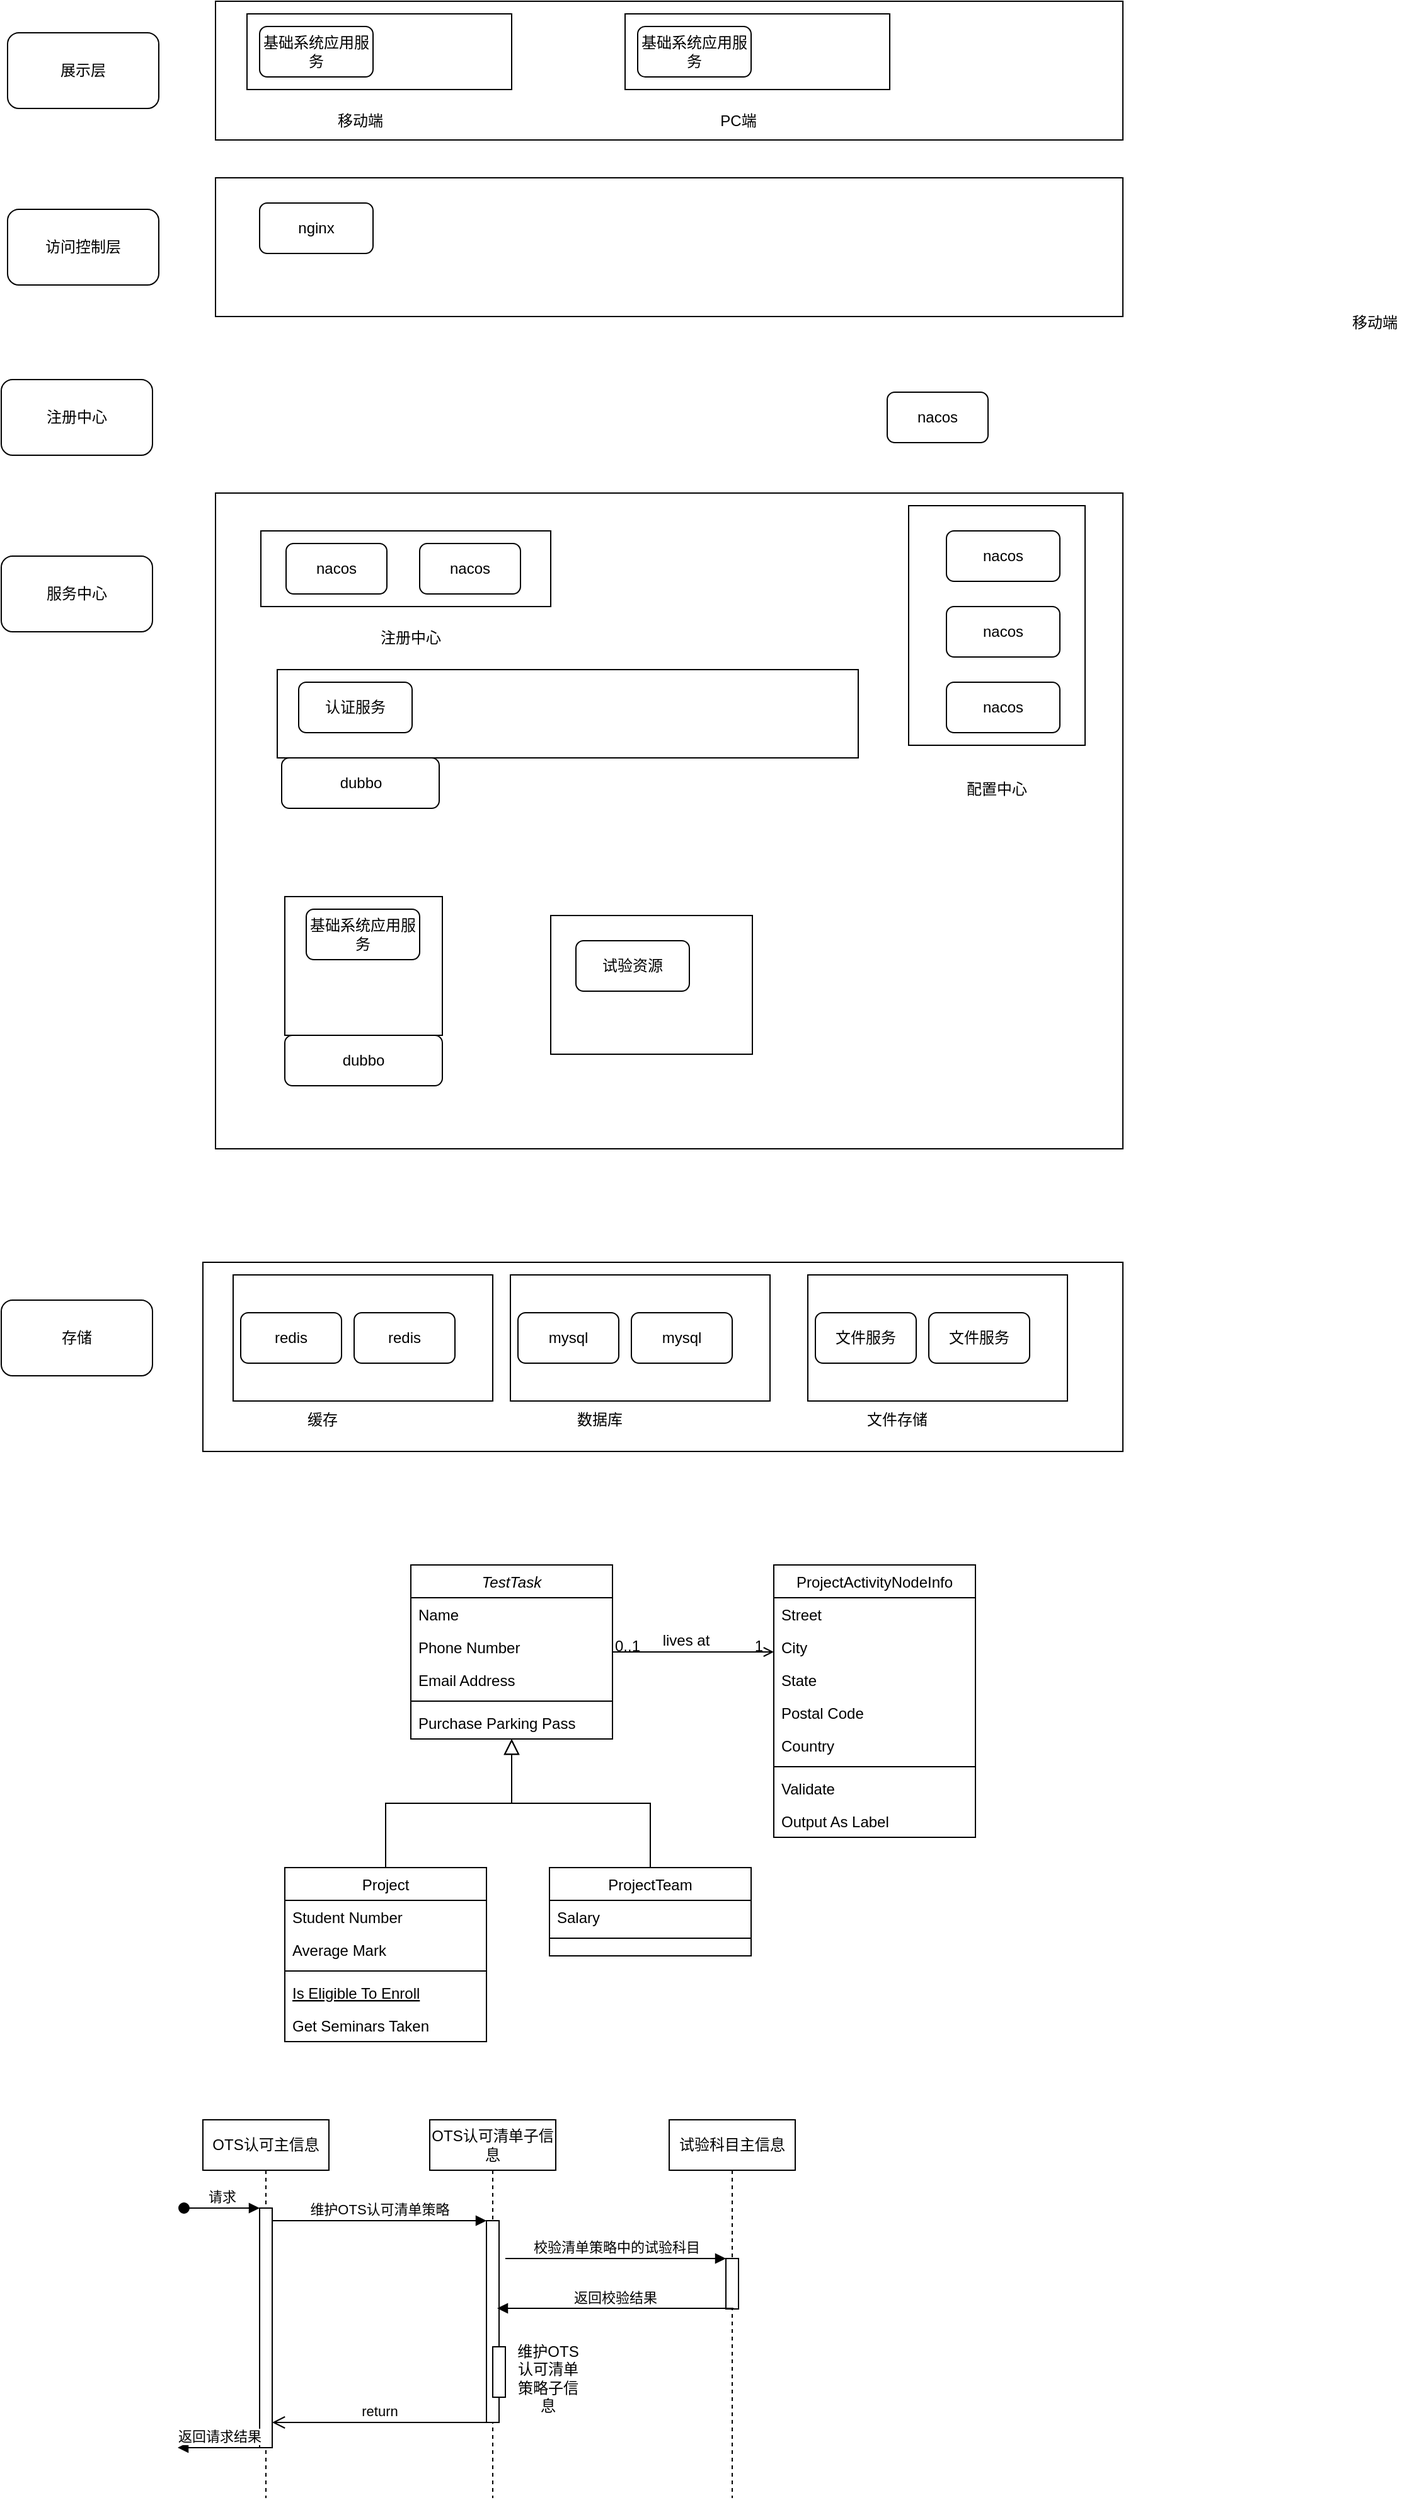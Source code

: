<mxfile version="22.0.8" type="github">
  <diagram name="第 1 页" id="N2apjxpWbYqQif2-I4x0">
    <mxGraphModel dx="1434" dy="1919" grid="1" gridSize="10" guides="1" tooltips="1" connect="1" arrows="1" fold="1" page="1" pageScale="1" pageWidth="827" pageHeight="1169" math="0" shadow="0">
      <root>
        <mxCell id="0" />
        <mxCell id="1" parent="0" />
        <mxCell id="Pd4GgcT9B95wRbPPcqMi-2" value="注册中心" style="rounded=1;whiteSpace=wrap;html=1;" parent="1" vertex="1">
          <mxGeometry x="70" y="260" width="120" height="60" as="geometry" />
        </mxCell>
        <mxCell id="Pd4GgcT9B95wRbPPcqMi-3" value="服务中心" style="rounded=1;whiteSpace=wrap;html=1;" parent="1" vertex="1">
          <mxGeometry x="70" y="400" width="120" height="60" as="geometry" />
        </mxCell>
        <mxCell id="Pd4GgcT9B95wRbPPcqMi-9" value="" style="rounded=0;whiteSpace=wrap;html=1;" parent="1" vertex="1">
          <mxGeometry x="240" y="350" width="720" height="520" as="geometry" />
        </mxCell>
        <mxCell id="Pd4GgcT9B95wRbPPcqMi-10" value="" style="rounded=0;whiteSpace=wrap;html=1;" parent="1" vertex="1">
          <mxGeometry x="790" y="360" width="140" height="190" as="geometry" />
        </mxCell>
        <mxCell id="Pd4GgcT9B95wRbPPcqMi-11" value="nacos" style="rounded=1;whiteSpace=wrap;html=1;" parent="1" vertex="1">
          <mxGeometry x="820" y="380" width="90" height="40" as="geometry" />
        </mxCell>
        <mxCell id="Pd4GgcT9B95wRbPPcqMi-12" value="nacos" style="rounded=1;whiteSpace=wrap;html=1;" parent="1" vertex="1">
          <mxGeometry x="820" y="440" width="90" height="40" as="geometry" />
        </mxCell>
        <mxCell id="Pd4GgcT9B95wRbPPcqMi-13" value="nacos" style="rounded=1;whiteSpace=wrap;html=1;" parent="1" vertex="1">
          <mxGeometry x="820" y="500" width="90" height="40" as="geometry" />
        </mxCell>
        <mxCell id="Pd4GgcT9B95wRbPPcqMi-14" value="" style="rounded=0;whiteSpace=wrap;html=1;" parent="1" vertex="1">
          <mxGeometry x="295" y="670" width="125" height="110" as="geometry" />
        </mxCell>
        <mxCell id="Pd4GgcT9B95wRbPPcqMi-15" value="基础系统应用服务" style="rounded=1;whiteSpace=wrap;html=1;" parent="1" vertex="1">
          <mxGeometry x="312" y="680" width="90" height="40" as="geometry" />
        </mxCell>
        <mxCell id="Pd4GgcT9B95wRbPPcqMi-16" value="存储" style="rounded=1;whiteSpace=wrap;html=1;" parent="1" vertex="1">
          <mxGeometry x="70" y="990" width="120" height="60" as="geometry" />
        </mxCell>
        <mxCell id="Pd4GgcT9B95wRbPPcqMi-17" value="" style="rounded=0;whiteSpace=wrap;html=1;" parent="1" vertex="1">
          <mxGeometry x="230" y="960" width="730" height="150" as="geometry" />
        </mxCell>
        <mxCell id="Pd4GgcT9B95wRbPPcqMi-18" value="" style="rounded=0;whiteSpace=wrap;html=1;" parent="1" vertex="1">
          <mxGeometry x="254" y="970" width="206" height="100" as="geometry" />
        </mxCell>
        <mxCell id="Pd4GgcT9B95wRbPPcqMi-19" value="缓存" style="text;strokeColor=none;align=center;fillColor=none;html=1;verticalAlign=middle;whiteSpace=wrap;rounded=0;" parent="1" vertex="1">
          <mxGeometry x="295" y="1070" width="60" height="30" as="geometry" />
        </mxCell>
        <mxCell id="Pd4GgcT9B95wRbPPcqMi-20" value="redis" style="rounded=1;whiteSpace=wrap;html=1;" parent="1" vertex="1">
          <mxGeometry x="260" y="1000" width="80" height="40" as="geometry" />
        </mxCell>
        <mxCell id="Pd4GgcT9B95wRbPPcqMi-21" value="redis" style="rounded=1;whiteSpace=wrap;html=1;" parent="1" vertex="1">
          <mxGeometry x="350" y="1000" width="80" height="40" as="geometry" />
        </mxCell>
        <mxCell id="Pd4GgcT9B95wRbPPcqMi-22" value="" style="rounded=0;whiteSpace=wrap;html=1;" parent="1" vertex="1">
          <mxGeometry x="474" y="970" width="206" height="100" as="geometry" />
        </mxCell>
        <mxCell id="Pd4GgcT9B95wRbPPcqMi-23" value="数据库" style="text;strokeColor=none;align=center;fillColor=none;html=1;verticalAlign=middle;whiteSpace=wrap;rounded=0;" parent="1" vertex="1">
          <mxGeometry x="515" y="1070" width="60" height="30" as="geometry" />
        </mxCell>
        <mxCell id="Pd4GgcT9B95wRbPPcqMi-24" value="mysql" style="rounded=1;whiteSpace=wrap;html=1;" parent="1" vertex="1">
          <mxGeometry x="480" y="1000" width="80" height="40" as="geometry" />
        </mxCell>
        <mxCell id="Pd4GgcT9B95wRbPPcqMi-25" value="mysql" style="rounded=1;whiteSpace=wrap;html=1;" parent="1" vertex="1">
          <mxGeometry x="570" y="1000" width="80" height="40" as="geometry" />
        </mxCell>
        <mxCell id="Pd4GgcT9B95wRbPPcqMi-26" value="" style="rounded=0;whiteSpace=wrap;html=1;" parent="1" vertex="1">
          <mxGeometry x="710" y="970" width="206" height="100" as="geometry" />
        </mxCell>
        <mxCell id="Pd4GgcT9B95wRbPPcqMi-27" value="文件存储" style="text;strokeColor=none;align=center;fillColor=none;html=1;verticalAlign=middle;whiteSpace=wrap;rounded=0;" parent="1" vertex="1">
          <mxGeometry x="751" y="1070" width="60" height="30" as="geometry" />
        </mxCell>
        <mxCell id="Pd4GgcT9B95wRbPPcqMi-28" value="文件服务" style="rounded=1;whiteSpace=wrap;html=1;" parent="1" vertex="1">
          <mxGeometry x="716" y="1000" width="80" height="40" as="geometry" />
        </mxCell>
        <mxCell id="Pd4GgcT9B95wRbPPcqMi-29" value="文件服务" style="rounded=1;whiteSpace=wrap;html=1;" parent="1" vertex="1">
          <mxGeometry x="806" y="1000" width="80" height="40" as="geometry" />
        </mxCell>
        <mxCell id="33msQv8YJ-fLfwgcdkw9-1" value="TestTask" style="swimlane;fontStyle=2;align=center;verticalAlign=top;childLayout=stackLayout;horizontal=1;startSize=26;horizontalStack=0;resizeParent=1;resizeLast=0;collapsible=1;marginBottom=0;rounded=0;shadow=0;strokeWidth=1;" parent="1" vertex="1">
          <mxGeometry x="395" y="1200" width="160" height="138" as="geometry">
            <mxRectangle x="230" y="140" width="160" height="26" as="alternateBounds" />
          </mxGeometry>
        </mxCell>
        <mxCell id="33msQv8YJ-fLfwgcdkw9-2" value="Name" style="text;align=left;verticalAlign=top;spacingLeft=4;spacingRight=4;overflow=hidden;rotatable=0;points=[[0,0.5],[1,0.5]];portConstraint=eastwest;" parent="33msQv8YJ-fLfwgcdkw9-1" vertex="1">
          <mxGeometry y="26" width="160" height="26" as="geometry" />
        </mxCell>
        <mxCell id="33msQv8YJ-fLfwgcdkw9-3" value="Phone Number" style="text;align=left;verticalAlign=top;spacingLeft=4;spacingRight=4;overflow=hidden;rotatable=0;points=[[0,0.5],[1,0.5]];portConstraint=eastwest;rounded=0;shadow=0;html=0;" parent="33msQv8YJ-fLfwgcdkw9-1" vertex="1">
          <mxGeometry y="52" width="160" height="26" as="geometry" />
        </mxCell>
        <mxCell id="33msQv8YJ-fLfwgcdkw9-4" value="Email Address" style="text;align=left;verticalAlign=top;spacingLeft=4;spacingRight=4;overflow=hidden;rotatable=0;points=[[0,0.5],[1,0.5]];portConstraint=eastwest;rounded=0;shadow=0;html=0;" parent="33msQv8YJ-fLfwgcdkw9-1" vertex="1">
          <mxGeometry y="78" width="160" height="26" as="geometry" />
        </mxCell>
        <mxCell id="33msQv8YJ-fLfwgcdkw9-5" value="" style="line;html=1;strokeWidth=1;align=left;verticalAlign=middle;spacingTop=-1;spacingLeft=3;spacingRight=3;rotatable=0;labelPosition=right;points=[];portConstraint=eastwest;" parent="33msQv8YJ-fLfwgcdkw9-1" vertex="1">
          <mxGeometry y="104" width="160" height="8" as="geometry" />
        </mxCell>
        <mxCell id="33msQv8YJ-fLfwgcdkw9-6" value="Purchase Parking Pass" style="text;align=left;verticalAlign=top;spacingLeft=4;spacingRight=4;overflow=hidden;rotatable=0;points=[[0,0.5],[1,0.5]];portConstraint=eastwest;" parent="33msQv8YJ-fLfwgcdkw9-1" vertex="1">
          <mxGeometry y="112" width="160" height="26" as="geometry" />
        </mxCell>
        <mxCell id="33msQv8YJ-fLfwgcdkw9-7" value="Project" style="swimlane;fontStyle=0;align=center;verticalAlign=top;childLayout=stackLayout;horizontal=1;startSize=26;horizontalStack=0;resizeParent=1;resizeLast=0;collapsible=1;marginBottom=0;rounded=0;shadow=0;strokeWidth=1;" parent="1" vertex="1">
          <mxGeometry x="295" y="1440" width="160" height="138" as="geometry">
            <mxRectangle x="130" y="380" width="160" height="26" as="alternateBounds" />
          </mxGeometry>
        </mxCell>
        <mxCell id="33msQv8YJ-fLfwgcdkw9-8" value="Student Number" style="text;align=left;verticalAlign=top;spacingLeft=4;spacingRight=4;overflow=hidden;rotatable=0;points=[[0,0.5],[1,0.5]];portConstraint=eastwest;" parent="33msQv8YJ-fLfwgcdkw9-7" vertex="1">
          <mxGeometry y="26" width="160" height="26" as="geometry" />
        </mxCell>
        <mxCell id="33msQv8YJ-fLfwgcdkw9-9" value="Average Mark" style="text;align=left;verticalAlign=top;spacingLeft=4;spacingRight=4;overflow=hidden;rotatable=0;points=[[0,0.5],[1,0.5]];portConstraint=eastwest;rounded=0;shadow=0;html=0;" parent="33msQv8YJ-fLfwgcdkw9-7" vertex="1">
          <mxGeometry y="52" width="160" height="26" as="geometry" />
        </mxCell>
        <mxCell id="33msQv8YJ-fLfwgcdkw9-10" value="" style="line;html=1;strokeWidth=1;align=left;verticalAlign=middle;spacingTop=-1;spacingLeft=3;spacingRight=3;rotatable=0;labelPosition=right;points=[];portConstraint=eastwest;" parent="33msQv8YJ-fLfwgcdkw9-7" vertex="1">
          <mxGeometry y="78" width="160" height="8" as="geometry" />
        </mxCell>
        <mxCell id="33msQv8YJ-fLfwgcdkw9-11" value="Is Eligible To Enroll" style="text;align=left;verticalAlign=top;spacingLeft=4;spacingRight=4;overflow=hidden;rotatable=0;points=[[0,0.5],[1,0.5]];portConstraint=eastwest;fontStyle=4" parent="33msQv8YJ-fLfwgcdkw9-7" vertex="1">
          <mxGeometry y="86" width="160" height="26" as="geometry" />
        </mxCell>
        <mxCell id="33msQv8YJ-fLfwgcdkw9-12" value="Get Seminars Taken" style="text;align=left;verticalAlign=top;spacingLeft=4;spacingRight=4;overflow=hidden;rotatable=0;points=[[0,0.5],[1,0.5]];portConstraint=eastwest;" parent="33msQv8YJ-fLfwgcdkw9-7" vertex="1">
          <mxGeometry y="112" width="160" height="26" as="geometry" />
        </mxCell>
        <mxCell id="33msQv8YJ-fLfwgcdkw9-13" value="" style="endArrow=block;endSize=10;endFill=0;shadow=0;strokeWidth=1;rounded=0;edgeStyle=elbowEdgeStyle;elbow=vertical;" parent="1" source="33msQv8YJ-fLfwgcdkw9-7" target="33msQv8YJ-fLfwgcdkw9-1" edge="1">
          <mxGeometry width="160" relative="1" as="geometry">
            <mxPoint x="375" y="1283" as="sourcePoint" />
            <mxPoint x="375" y="1283" as="targetPoint" />
          </mxGeometry>
        </mxCell>
        <mxCell id="33msQv8YJ-fLfwgcdkw9-14" value="ProjectTeam" style="swimlane;fontStyle=0;align=center;verticalAlign=top;childLayout=stackLayout;horizontal=1;startSize=26;horizontalStack=0;resizeParent=1;resizeLast=0;collapsible=1;marginBottom=0;rounded=0;shadow=0;strokeWidth=1;" parent="1" vertex="1">
          <mxGeometry x="505" y="1440" width="160" height="70" as="geometry">
            <mxRectangle x="340" y="380" width="170" height="26" as="alternateBounds" />
          </mxGeometry>
        </mxCell>
        <mxCell id="33msQv8YJ-fLfwgcdkw9-15" value="Salary" style="text;align=left;verticalAlign=top;spacingLeft=4;spacingRight=4;overflow=hidden;rotatable=0;points=[[0,0.5],[1,0.5]];portConstraint=eastwest;" parent="33msQv8YJ-fLfwgcdkw9-14" vertex="1">
          <mxGeometry y="26" width="160" height="26" as="geometry" />
        </mxCell>
        <mxCell id="33msQv8YJ-fLfwgcdkw9-16" value="" style="line;html=1;strokeWidth=1;align=left;verticalAlign=middle;spacingTop=-1;spacingLeft=3;spacingRight=3;rotatable=0;labelPosition=right;points=[];portConstraint=eastwest;" parent="33msQv8YJ-fLfwgcdkw9-14" vertex="1">
          <mxGeometry y="52" width="160" height="8" as="geometry" />
        </mxCell>
        <mxCell id="33msQv8YJ-fLfwgcdkw9-17" value="" style="endArrow=block;endSize=10;endFill=0;shadow=0;strokeWidth=1;rounded=0;edgeStyle=elbowEdgeStyle;elbow=vertical;" parent="1" source="33msQv8YJ-fLfwgcdkw9-14" target="33msQv8YJ-fLfwgcdkw9-1" edge="1">
          <mxGeometry width="160" relative="1" as="geometry">
            <mxPoint x="385" y="1453" as="sourcePoint" />
            <mxPoint x="485" y="1351" as="targetPoint" />
          </mxGeometry>
        </mxCell>
        <mxCell id="33msQv8YJ-fLfwgcdkw9-18" value="ProjectActivityNodeInfo" style="swimlane;fontStyle=0;align=center;verticalAlign=top;childLayout=stackLayout;horizontal=1;startSize=26;horizontalStack=0;resizeParent=1;resizeLast=0;collapsible=1;marginBottom=0;rounded=0;shadow=0;strokeWidth=1;" parent="1" vertex="1">
          <mxGeometry x="683" y="1200" width="160" height="216" as="geometry">
            <mxRectangle x="550" y="140" width="160" height="26" as="alternateBounds" />
          </mxGeometry>
        </mxCell>
        <mxCell id="33msQv8YJ-fLfwgcdkw9-19" value="Street" style="text;align=left;verticalAlign=top;spacingLeft=4;spacingRight=4;overflow=hidden;rotatable=0;points=[[0,0.5],[1,0.5]];portConstraint=eastwest;" parent="33msQv8YJ-fLfwgcdkw9-18" vertex="1">
          <mxGeometry y="26" width="160" height="26" as="geometry" />
        </mxCell>
        <mxCell id="33msQv8YJ-fLfwgcdkw9-20" value="City" style="text;align=left;verticalAlign=top;spacingLeft=4;spacingRight=4;overflow=hidden;rotatable=0;points=[[0,0.5],[1,0.5]];portConstraint=eastwest;rounded=0;shadow=0;html=0;" parent="33msQv8YJ-fLfwgcdkw9-18" vertex="1">
          <mxGeometry y="52" width="160" height="26" as="geometry" />
        </mxCell>
        <mxCell id="33msQv8YJ-fLfwgcdkw9-21" value="State" style="text;align=left;verticalAlign=top;spacingLeft=4;spacingRight=4;overflow=hidden;rotatable=0;points=[[0,0.5],[1,0.5]];portConstraint=eastwest;rounded=0;shadow=0;html=0;" parent="33msQv8YJ-fLfwgcdkw9-18" vertex="1">
          <mxGeometry y="78" width="160" height="26" as="geometry" />
        </mxCell>
        <mxCell id="33msQv8YJ-fLfwgcdkw9-22" value="Postal Code" style="text;align=left;verticalAlign=top;spacingLeft=4;spacingRight=4;overflow=hidden;rotatable=0;points=[[0,0.5],[1,0.5]];portConstraint=eastwest;rounded=0;shadow=0;html=0;" parent="33msQv8YJ-fLfwgcdkw9-18" vertex="1">
          <mxGeometry y="104" width="160" height="26" as="geometry" />
        </mxCell>
        <mxCell id="33msQv8YJ-fLfwgcdkw9-23" value="Country" style="text;align=left;verticalAlign=top;spacingLeft=4;spacingRight=4;overflow=hidden;rotatable=0;points=[[0,0.5],[1,0.5]];portConstraint=eastwest;rounded=0;shadow=0;html=0;" parent="33msQv8YJ-fLfwgcdkw9-18" vertex="1">
          <mxGeometry y="130" width="160" height="26" as="geometry" />
        </mxCell>
        <mxCell id="33msQv8YJ-fLfwgcdkw9-24" value="" style="line;html=1;strokeWidth=1;align=left;verticalAlign=middle;spacingTop=-1;spacingLeft=3;spacingRight=3;rotatable=0;labelPosition=right;points=[];portConstraint=eastwest;" parent="33msQv8YJ-fLfwgcdkw9-18" vertex="1">
          <mxGeometry y="156" width="160" height="8" as="geometry" />
        </mxCell>
        <mxCell id="33msQv8YJ-fLfwgcdkw9-25" value="Validate" style="text;align=left;verticalAlign=top;spacingLeft=4;spacingRight=4;overflow=hidden;rotatable=0;points=[[0,0.5],[1,0.5]];portConstraint=eastwest;" parent="33msQv8YJ-fLfwgcdkw9-18" vertex="1">
          <mxGeometry y="164" width="160" height="26" as="geometry" />
        </mxCell>
        <mxCell id="33msQv8YJ-fLfwgcdkw9-26" value="Output As Label" style="text;align=left;verticalAlign=top;spacingLeft=4;spacingRight=4;overflow=hidden;rotatable=0;points=[[0,0.5],[1,0.5]];portConstraint=eastwest;" parent="33msQv8YJ-fLfwgcdkw9-18" vertex="1">
          <mxGeometry y="190" width="160" height="26" as="geometry" />
        </mxCell>
        <mxCell id="33msQv8YJ-fLfwgcdkw9-27" value="" style="endArrow=open;shadow=0;strokeWidth=1;rounded=0;endFill=1;edgeStyle=elbowEdgeStyle;elbow=vertical;" parent="1" source="33msQv8YJ-fLfwgcdkw9-1" target="33msQv8YJ-fLfwgcdkw9-18" edge="1">
          <mxGeometry x="0.5" y="41" relative="1" as="geometry">
            <mxPoint x="555" y="1272" as="sourcePoint" />
            <mxPoint x="715" y="1272" as="targetPoint" />
            <mxPoint x="-40" y="32" as="offset" />
          </mxGeometry>
        </mxCell>
        <mxCell id="33msQv8YJ-fLfwgcdkw9-28" value="0..1" style="resizable=0;align=left;verticalAlign=bottom;labelBackgroundColor=none;fontSize=12;" parent="33msQv8YJ-fLfwgcdkw9-27" connectable="0" vertex="1">
          <mxGeometry x="-1" relative="1" as="geometry">
            <mxPoint y="4" as="offset" />
          </mxGeometry>
        </mxCell>
        <mxCell id="33msQv8YJ-fLfwgcdkw9-29" value="1" style="resizable=0;align=right;verticalAlign=bottom;labelBackgroundColor=none;fontSize=12;" parent="33msQv8YJ-fLfwgcdkw9-27" connectable="0" vertex="1">
          <mxGeometry x="1" relative="1" as="geometry">
            <mxPoint x="-7" y="4" as="offset" />
          </mxGeometry>
        </mxCell>
        <mxCell id="33msQv8YJ-fLfwgcdkw9-30" value="lives at" style="text;html=1;resizable=0;points=[];;align=center;verticalAlign=middle;labelBackgroundColor=none;rounded=0;shadow=0;strokeWidth=1;fontSize=12;" parent="33msQv8YJ-fLfwgcdkw9-27" vertex="1" connectable="0">
          <mxGeometry x="0.5" y="49" relative="1" as="geometry">
            <mxPoint x="-38" y="40" as="offset" />
          </mxGeometry>
        </mxCell>
        <mxCell id="4lNO0c6xA-xNhAJxHuzg-1" value="配置中心" style="text;strokeColor=none;align=center;fillColor=none;html=1;verticalAlign=middle;whiteSpace=wrap;rounded=0;" parent="1" vertex="1">
          <mxGeometry x="830" y="570" width="60" height="30" as="geometry" />
        </mxCell>
        <mxCell id="4lNO0c6xA-xNhAJxHuzg-2" value="nacos" style="rounded=1;whiteSpace=wrap;html=1;" parent="1" vertex="1">
          <mxGeometry x="773" y="270" width="80" height="40" as="geometry" />
        </mxCell>
        <mxCell id="4lNO0c6xA-xNhAJxHuzg-3" value="" style="rounded=0;whiteSpace=wrap;html=1;" parent="1" vertex="1">
          <mxGeometry x="506" y="685" width="160" height="110" as="geometry" />
        </mxCell>
        <mxCell id="4lNO0c6xA-xNhAJxHuzg-4" value="试验资源" style="rounded=1;whiteSpace=wrap;html=1;" parent="1" vertex="1">
          <mxGeometry x="526" y="705" width="90" height="40" as="geometry" />
        </mxCell>
        <mxCell id="4lNO0c6xA-xNhAJxHuzg-5" value="" style="rounded=0;whiteSpace=wrap;html=1;" parent="1" vertex="1">
          <mxGeometry x="240" y="-40" width="720" height="110" as="geometry" />
        </mxCell>
        <mxCell id="4lNO0c6xA-xNhAJxHuzg-6" value="展示层" style="rounded=1;whiteSpace=wrap;html=1;" parent="1" vertex="1">
          <mxGeometry x="75" y="-15" width="120" height="60" as="geometry" />
        </mxCell>
        <mxCell id="4lNO0c6xA-xNhAJxHuzg-7" value="" style="rounded=0;whiteSpace=wrap;html=1;" parent="1" vertex="1">
          <mxGeometry x="265" y="-30" width="210" height="60" as="geometry" />
        </mxCell>
        <mxCell id="4lNO0c6xA-xNhAJxHuzg-8" value="基础系统应用服务" style="rounded=1;whiteSpace=wrap;html=1;" parent="1" vertex="1">
          <mxGeometry x="275" y="-20" width="90" height="40" as="geometry" />
        </mxCell>
        <mxCell id="4lNO0c6xA-xNhAJxHuzg-9" value="移动端" style="text;strokeColor=none;align=center;fillColor=none;html=1;verticalAlign=middle;whiteSpace=wrap;rounded=0;" parent="1" vertex="1">
          <mxGeometry x="325" y="40" width="60" height="30" as="geometry" />
        </mxCell>
        <mxCell id="4lNO0c6xA-xNhAJxHuzg-10" value="" style="rounded=0;whiteSpace=wrap;html=1;" parent="1" vertex="1">
          <mxGeometry x="565" y="-30" width="210" height="60" as="geometry" />
        </mxCell>
        <mxCell id="4lNO0c6xA-xNhAJxHuzg-11" value="基础系统应用服务" style="rounded=1;whiteSpace=wrap;html=1;" parent="1" vertex="1">
          <mxGeometry x="575" y="-20" width="90" height="40" as="geometry" />
        </mxCell>
        <mxCell id="4lNO0c6xA-xNhAJxHuzg-12" value="PC端" style="text;strokeColor=none;align=center;fillColor=none;html=1;verticalAlign=middle;whiteSpace=wrap;rounded=0;" parent="1" vertex="1">
          <mxGeometry x="625" y="40" width="60" height="30" as="geometry" />
        </mxCell>
        <mxCell id="4lNO0c6xA-xNhAJxHuzg-13" value="" style="rounded=0;whiteSpace=wrap;html=1;" parent="1" vertex="1">
          <mxGeometry x="240" y="100" width="720" height="110" as="geometry" />
        </mxCell>
        <mxCell id="4lNO0c6xA-xNhAJxHuzg-14" value="访问控制层" style="rounded=1;whiteSpace=wrap;html=1;" parent="1" vertex="1">
          <mxGeometry x="75" y="125" width="120" height="60" as="geometry" />
        </mxCell>
        <mxCell id="4lNO0c6xA-xNhAJxHuzg-16" value="nginx" style="rounded=1;whiteSpace=wrap;html=1;" parent="1" vertex="1">
          <mxGeometry x="275" y="120" width="90" height="40" as="geometry" />
        </mxCell>
        <mxCell id="4lNO0c6xA-xNhAJxHuzg-17" value="移动端" style="text;strokeColor=none;align=center;fillColor=none;html=1;verticalAlign=middle;whiteSpace=wrap;rounded=0;" parent="1" vertex="1">
          <mxGeometry x="1130" y="200" width="60" height="30" as="geometry" />
        </mxCell>
        <mxCell id="Pd4GgcT9B95wRbPPcqMi-5" value="" style="rounded=0;whiteSpace=wrap;html=1;" parent="1" vertex="1">
          <mxGeometry x="276" y="380" width="230" height="60" as="geometry" />
        </mxCell>
        <mxCell id="Pd4GgcT9B95wRbPPcqMi-7" value="nacos" style="rounded=1;whiteSpace=wrap;html=1;" parent="1" vertex="1">
          <mxGeometry x="296" y="390" width="80" height="40" as="geometry" />
        </mxCell>
        <mxCell id="Pd4GgcT9B95wRbPPcqMi-8" value="nacos" style="rounded=1;whiteSpace=wrap;html=1;" parent="1" vertex="1">
          <mxGeometry x="402" y="390" width="80" height="40" as="geometry" />
        </mxCell>
        <mxCell id="4lNO0c6xA-xNhAJxHuzg-21" value="注册中心" style="text;strokeColor=none;align=center;fillColor=none;html=1;verticalAlign=middle;whiteSpace=wrap;rounded=0;" parent="1" vertex="1">
          <mxGeometry x="365" y="450" width="60" height="30" as="geometry" />
        </mxCell>
        <mxCell id="4lNO0c6xA-xNhAJxHuzg-22" value="dubbo" style="rounded=1;whiteSpace=wrap;html=1;" parent="1" vertex="1">
          <mxGeometry x="295" y="780" width="125" height="40" as="geometry" />
        </mxCell>
        <mxCell id="4lNO0c6xA-xNhAJxHuzg-23" value="" style="rounded=0;whiteSpace=wrap;html=1;" parent="1" vertex="1">
          <mxGeometry x="289" y="490" width="461" height="70" as="geometry" />
        </mxCell>
        <mxCell id="4lNO0c6xA-xNhAJxHuzg-24" value="认证服务" style="rounded=1;whiteSpace=wrap;html=1;" parent="1" vertex="1">
          <mxGeometry x="306" y="500" width="90" height="40" as="geometry" />
        </mxCell>
        <mxCell id="4lNO0c6xA-xNhAJxHuzg-25" value="dubbo" style="rounded=1;whiteSpace=wrap;html=1;" parent="1" vertex="1">
          <mxGeometry x="292.5" y="560" width="125" height="40" as="geometry" />
        </mxCell>
        <mxCell id="GepXlwdQvqpXyO91F343-1" value="OTS认可主信息" style="shape=umlLifeline;perimeter=lifelinePerimeter;whiteSpace=wrap;html=1;container=0;dropTarget=0;collapsible=0;recursiveResize=0;outlineConnect=0;portConstraint=eastwest;newEdgeStyle={&quot;edgeStyle&quot;:&quot;elbowEdgeStyle&quot;,&quot;elbow&quot;:&quot;vertical&quot;,&quot;curved&quot;:0,&quot;rounded&quot;:0};" parent="1" vertex="1">
          <mxGeometry x="230" y="1640" width="100" height="300" as="geometry" />
        </mxCell>
        <mxCell id="GepXlwdQvqpXyO91F343-2" value="" style="html=1;points=[];perimeter=orthogonalPerimeter;outlineConnect=0;targetShapes=umlLifeline;portConstraint=eastwest;newEdgeStyle={&quot;edgeStyle&quot;:&quot;elbowEdgeStyle&quot;,&quot;elbow&quot;:&quot;vertical&quot;,&quot;curved&quot;:0,&quot;rounded&quot;:0};" parent="GepXlwdQvqpXyO91F343-1" vertex="1">
          <mxGeometry x="45" y="70" width="10" height="190" as="geometry" />
        </mxCell>
        <mxCell id="GepXlwdQvqpXyO91F343-3" value="请求" style="html=1;verticalAlign=bottom;startArrow=oval;endArrow=block;startSize=8;edgeStyle=elbowEdgeStyle;elbow=vertical;curved=0;rounded=0;" parent="GepXlwdQvqpXyO91F343-1" target="GepXlwdQvqpXyO91F343-2" edge="1">
          <mxGeometry relative="1" as="geometry">
            <mxPoint x="-15" y="70" as="sourcePoint" />
          </mxGeometry>
        </mxCell>
        <mxCell id="GepXlwdQvqpXyO91F343-5" value="OTS认可清单子信息" style="shape=umlLifeline;perimeter=lifelinePerimeter;whiteSpace=wrap;html=1;container=0;dropTarget=0;collapsible=0;recursiveResize=0;outlineConnect=0;portConstraint=eastwest;newEdgeStyle={&quot;edgeStyle&quot;:&quot;elbowEdgeStyle&quot;,&quot;elbow&quot;:&quot;vertical&quot;,&quot;curved&quot;:0,&quot;rounded&quot;:0};" parent="1" vertex="1">
          <mxGeometry x="410" y="1640" width="100" height="300" as="geometry" />
        </mxCell>
        <mxCell id="GepXlwdQvqpXyO91F343-6" value="" style="html=1;points=[];perimeter=orthogonalPerimeter;outlineConnect=0;targetShapes=umlLifeline;portConstraint=eastwest;newEdgeStyle={&quot;edgeStyle&quot;:&quot;elbowEdgeStyle&quot;,&quot;elbow&quot;:&quot;vertical&quot;,&quot;curved&quot;:0,&quot;rounded&quot;:0};" parent="GepXlwdQvqpXyO91F343-5" vertex="1">
          <mxGeometry x="45" y="80" width="10" height="160" as="geometry" />
        </mxCell>
        <mxCell id="GepXlwdQvqpXyO91F343-4" value="" style="html=1;points=[];perimeter=orthogonalPerimeter;outlineConnect=0;targetShapes=umlLifeline;portConstraint=eastwest;newEdgeStyle={&quot;edgeStyle&quot;:&quot;elbowEdgeStyle&quot;,&quot;elbow&quot;:&quot;vertical&quot;,&quot;curved&quot;:0,&quot;rounded&quot;:0};" parent="GepXlwdQvqpXyO91F343-5" vertex="1">
          <mxGeometry x="50" y="180" width="10" height="40" as="geometry" />
        </mxCell>
        <mxCell id="GepXlwdQvqpXyO91F343-7" value="维护OTS认可清单策略" style="html=1;verticalAlign=bottom;endArrow=block;edgeStyle=elbowEdgeStyle;elbow=vertical;curved=0;rounded=0;" parent="1" source="GepXlwdQvqpXyO91F343-2" target="GepXlwdQvqpXyO91F343-6" edge="1">
          <mxGeometry relative="1" as="geometry">
            <mxPoint x="385" y="1730" as="sourcePoint" />
            <Array as="points">
              <mxPoint x="370" y="1720" />
            </Array>
          </mxGeometry>
        </mxCell>
        <mxCell id="GepXlwdQvqpXyO91F343-8" value="return" style="html=1;verticalAlign=bottom;endArrow=open;endSize=8;edgeStyle=elbowEdgeStyle;elbow=vertical;curved=0;rounded=0;" parent="1" source="GepXlwdQvqpXyO91F343-6" target="GepXlwdQvqpXyO91F343-2" edge="1">
          <mxGeometry relative="1" as="geometry">
            <mxPoint x="385" y="1805" as="targetPoint" />
            <Array as="points">
              <mxPoint x="380" y="1880" />
            </Array>
          </mxGeometry>
        </mxCell>
        <mxCell id="JtlpZqqgeSd22oeA1jQs-1" value="试验科目主信息" style="shape=umlLifeline;perimeter=lifelinePerimeter;whiteSpace=wrap;html=1;container=0;dropTarget=0;collapsible=0;recursiveResize=0;outlineConnect=0;portConstraint=eastwest;newEdgeStyle={&quot;edgeStyle&quot;:&quot;elbowEdgeStyle&quot;,&quot;elbow&quot;:&quot;vertical&quot;,&quot;curved&quot;:0,&quot;rounded&quot;:0};" vertex="1" parent="1">
          <mxGeometry x="600" y="1640" width="100" height="300" as="geometry" />
        </mxCell>
        <mxCell id="JtlpZqqgeSd22oeA1jQs-2" value="" style="html=1;points=[];perimeter=orthogonalPerimeter;outlineConnect=0;targetShapes=umlLifeline;portConstraint=eastwest;newEdgeStyle={&quot;edgeStyle&quot;:&quot;elbowEdgeStyle&quot;,&quot;elbow&quot;:&quot;vertical&quot;,&quot;curved&quot;:0,&quot;rounded&quot;:0};" vertex="1" parent="JtlpZqqgeSd22oeA1jQs-1">
          <mxGeometry x="45" y="110" width="10" height="40" as="geometry" />
        </mxCell>
        <mxCell id="JtlpZqqgeSd22oeA1jQs-3" value="校验清单策略中的试验科目" style="html=1;verticalAlign=bottom;endArrow=block;edgeStyle=elbowEdgeStyle;elbow=vertical;curved=0;rounded=0;" edge="1" parent="1">
          <mxGeometry relative="1" as="geometry">
            <mxPoint x="470" y="1750" as="sourcePoint" />
            <Array as="points">
              <mxPoint x="560" y="1750" />
            </Array>
            <mxPoint x="645" y="1750" as="targetPoint" />
          </mxGeometry>
        </mxCell>
        <mxCell id="JtlpZqqgeSd22oeA1jQs-4" value="返回校验结果" style="html=1;verticalAlign=bottom;endArrow=block;edgeStyle=elbowEdgeStyle;elbow=vertical;curved=0;rounded=0;" edge="1" parent="1">
          <mxGeometry relative="1" as="geometry">
            <mxPoint x="651" y="1789.5" as="sourcePoint" />
            <Array as="points">
              <mxPoint x="576" y="1789.5" />
            </Array>
            <mxPoint x="463.5" y="1789.5" as="targetPoint" />
          </mxGeometry>
        </mxCell>
        <mxCell id="JtlpZqqgeSd22oeA1jQs-5" value="维护OTS认可清单策略子信息" style="text;strokeColor=none;align=center;fillColor=none;html=1;verticalAlign=middle;whiteSpace=wrap;rounded=0;" vertex="1" parent="1">
          <mxGeometry x="474" y="1830" width="60" height="30" as="geometry" />
        </mxCell>
        <mxCell id="JtlpZqqgeSd22oeA1jQs-6" value="返回请求结果" style="html=1;verticalAlign=bottom;endArrow=block;edgeStyle=elbowEdgeStyle;elbow=horizontal;curved=0;rounded=0;endFill=1;" edge="1" parent="1">
          <mxGeometry relative="1" as="geometry">
            <mxPoint x="210" y="1900" as="targetPoint" />
            <Array as="points" />
            <mxPoint x="275" y="1900" as="sourcePoint" />
          </mxGeometry>
        </mxCell>
      </root>
    </mxGraphModel>
  </diagram>
</mxfile>
